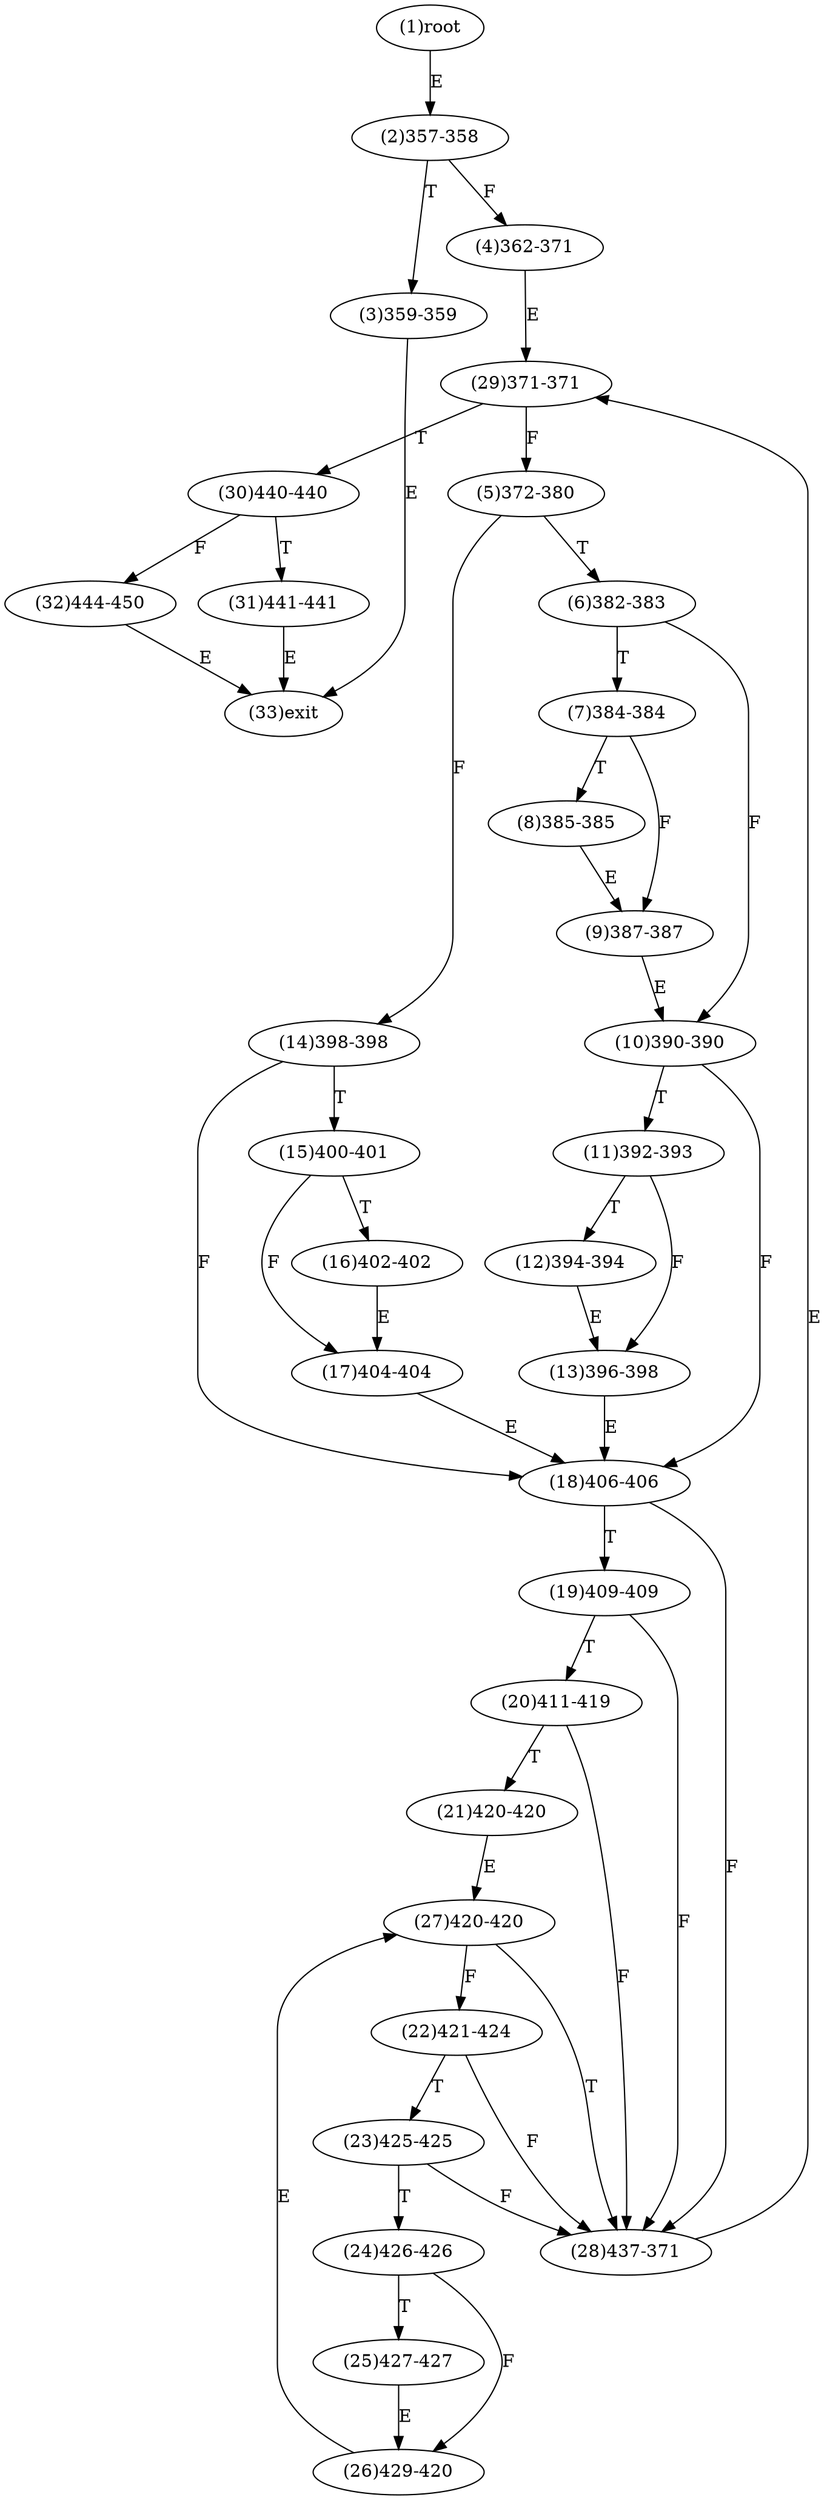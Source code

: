 digraph "" { 
1[ label="(1)root"];
2[ label="(2)357-358"];
3[ label="(3)359-359"];
4[ label="(4)362-371"];
5[ label="(5)372-380"];
6[ label="(6)382-383"];
7[ label="(7)384-384"];
8[ label="(8)385-385"];
9[ label="(9)387-387"];
10[ label="(10)390-390"];
11[ label="(11)392-393"];
12[ label="(12)394-394"];
13[ label="(13)396-398"];
14[ label="(14)398-398"];
15[ label="(15)400-401"];
17[ label="(17)404-404"];
16[ label="(16)402-402"];
19[ label="(19)409-409"];
18[ label="(18)406-406"];
21[ label="(21)420-420"];
20[ label="(20)411-419"];
23[ label="(23)425-425"];
22[ label="(22)421-424"];
25[ label="(25)427-427"];
24[ label="(24)426-426"];
27[ label="(27)420-420"];
26[ label="(26)429-420"];
29[ label="(29)371-371"];
28[ label="(28)437-371"];
31[ label="(31)441-441"];
30[ label="(30)440-440"];
32[ label="(32)444-450"];
33[ label="(33)exit"];
1->2[ label="E"];
2->4[ label="F"];
2->3[ label="T"];
3->33[ label="E"];
4->29[ label="E"];
5->14[ label="F"];
5->6[ label="T"];
6->10[ label="F"];
6->7[ label="T"];
7->9[ label="F"];
7->8[ label="T"];
8->9[ label="E"];
9->10[ label="E"];
10->18[ label="F"];
10->11[ label="T"];
11->13[ label="F"];
11->12[ label="T"];
12->13[ label="E"];
13->18[ label="E"];
14->18[ label="F"];
14->15[ label="T"];
15->17[ label="F"];
15->16[ label="T"];
16->17[ label="E"];
17->18[ label="E"];
18->28[ label="F"];
18->19[ label="T"];
19->28[ label="F"];
19->20[ label="T"];
20->28[ label="F"];
20->21[ label="T"];
21->27[ label="E"];
22->28[ label="F"];
22->23[ label="T"];
23->28[ label="F"];
23->24[ label="T"];
24->26[ label="F"];
24->25[ label="T"];
25->26[ label="E"];
26->27[ label="E"];
27->22[ label="F"];
27->28[ label="T"];
28->29[ label="E"];
29->5[ label="F"];
29->30[ label="T"];
30->32[ label="F"];
30->31[ label="T"];
31->33[ label="E"];
32->33[ label="E"];
}